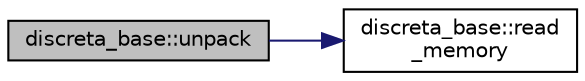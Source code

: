 digraph "discreta_base::unpack"
{
  edge [fontname="Helvetica",fontsize="10",labelfontname="Helvetica",labelfontsize="10"];
  node [fontname="Helvetica",fontsize="10",shape=record];
  rankdir="LR";
  Node18516 [label="discreta_base::unpack",height=0.2,width=0.4,color="black", fillcolor="grey75", style="filled", fontcolor="black"];
  Node18516 -> Node18517 [color="midnightblue",fontsize="10",style="solid",fontname="Helvetica"];
  Node18517 [label="discreta_base::read\l_memory",height=0.2,width=0.4,color="black", fillcolor="white", style="filled",URL="$d7/d71/classdiscreta__base.html#a224239da232eb4165783845a48e8b170"];
}
